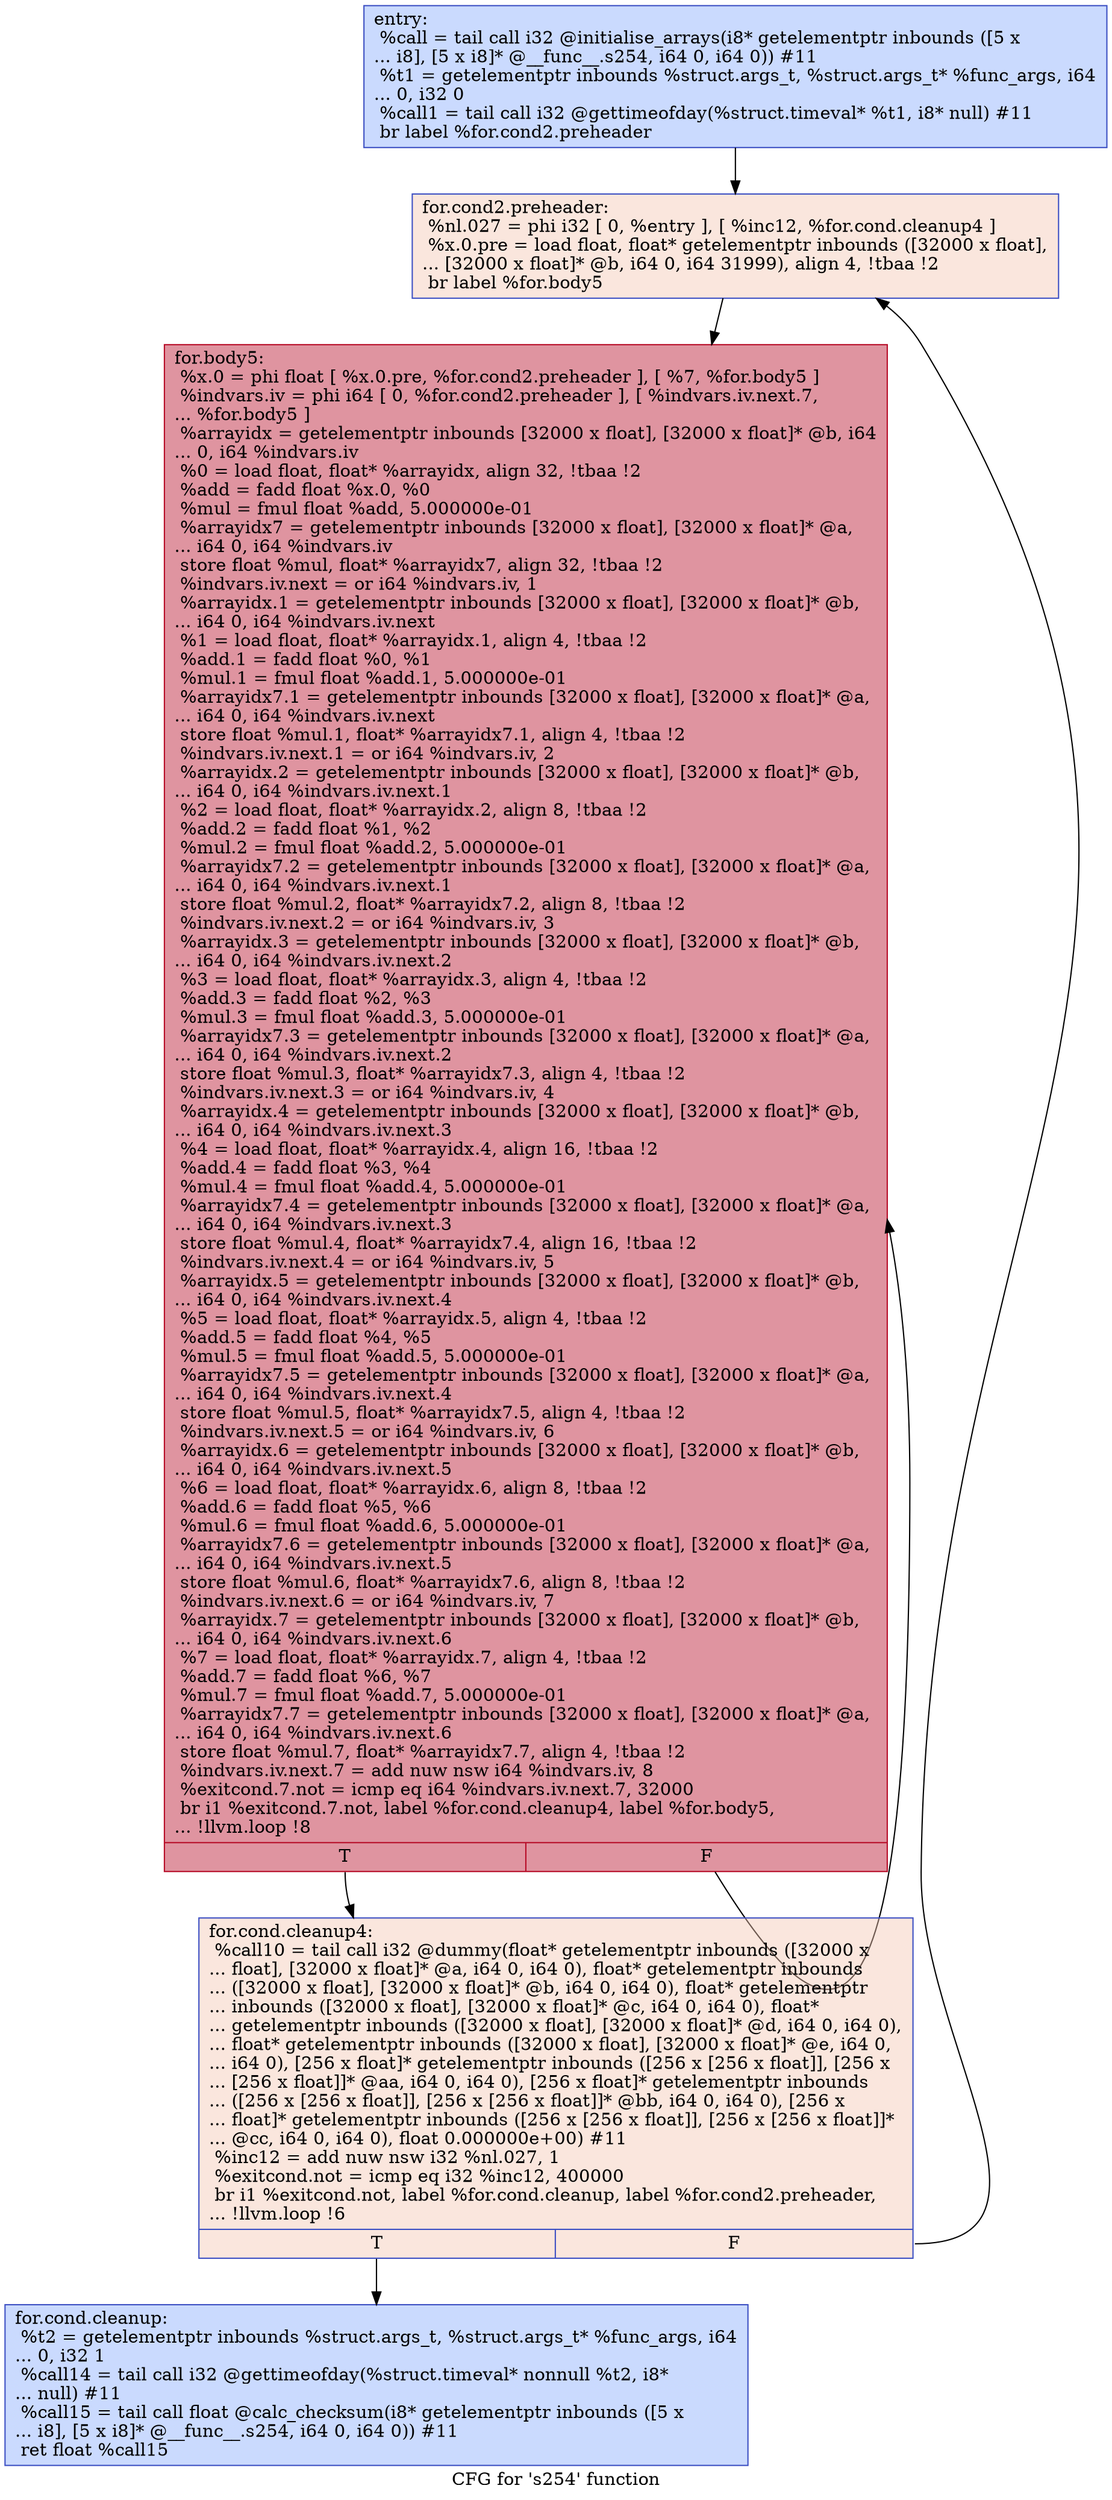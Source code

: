 digraph "CFG for 's254' function" {
	label="CFG for 's254' function";

	Node0x564c93ade420 [shape=record,color="#3d50c3ff", style=filled, fillcolor="#88abfd70",label="{entry:\l  %call = tail call i32 @initialise_arrays(i8* getelementptr inbounds ([5 x\l... i8], [5 x i8]* @__func__.s254, i64 0, i64 0)) #11\l  %t1 = getelementptr inbounds %struct.args_t, %struct.args_t* %func_args, i64\l... 0, i32 0\l  %call1 = tail call i32 @gettimeofday(%struct.timeval* %t1, i8* null) #11\l  br label %for.cond2.preheader\l}"];
	Node0x564c93ade420 -> Node0x564c93ade8c0;
	Node0x564c93ade8c0 [shape=record,color="#3d50c3ff", style=filled, fillcolor="#f3c7b170",label="{for.cond2.preheader:                              \l  %nl.027 = phi i32 [ 0, %entry ], [ %inc12, %for.cond.cleanup4 ]\l  %x.0.pre = load float, float* getelementptr inbounds ([32000 x float],\l... [32000 x float]* @b, i64 0, i64 31999), align 4, !tbaa !2\l  br label %for.body5\l}"];
	Node0x564c93ade8c0 -> Node0x564c93adec10;
	Node0x564c93adecd0 [shape=record,color="#3d50c3ff", style=filled, fillcolor="#88abfd70",label="{for.cond.cleanup:                                 \l  %t2 = getelementptr inbounds %struct.args_t, %struct.args_t* %func_args, i64\l... 0, i32 1\l  %call14 = tail call i32 @gettimeofday(%struct.timeval* nonnull %t2, i8*\l... null) #11\l  %call15 = tail call float @calc_checksum(i8* getelementptr inbounds ([5 x\l... i8], [5 x i8]* @__func__.s254, i64 0, i64 0)) #11\l  ret float %call15\l}"];
	Node0x564c93ade9e0 [shape=record,color="#3d50c3ff", style=filled, fillcolor="#f3c7b170",label="{for.cond.cleanup4:                                \l  %call10 = tail call i32 @dummy(float* getelementptr inbounds ([32000 x\l... float], [32000 x float]* @a, i64 0, i64 0), float* getelementptr inbounds\l... ([32000 x float], [32000 x float]* @b, i64 0, i64 0), float* getelementptr\l... inbounds ([32000 x float], [32000 x float]* @c, i64 0, i64 0), float*\l... getelementptr inbounds ([32000 x float], [32000 x float]* @d, i64 0, i64 0),\l... float* getelementptr inbounds ([32000 x float], [32000 x float]* @e, i64 0,\l... i64 0), [256 x float]* getelementptr inbounds ([256 x [256 x float]], [256 x\l... [256 x float]]* @aa, i64 0, i64 0), [256 x float]* getelementptr inbounds\l... ([256 x [256 x float]], [256 x [256 x float]]* @bb, i64 0, i64 0), [256 x\l... float]* getelementptr inbounds ([256 x [256 x float]], [256 x [256 x float]]*\l... @cc, i64 0, i64 0), float 0.000000e+00) #11\l  %inc12 = add nuw nsw i32 %nl.027, 1\l  %exitcond.not = icmp eq i32 %inc12, 400000\l  br i1 %exitcond.not, label %for.cond.cleanup, label %for.cond2.preheader,\l... !llvm.loop !6\l|{<s0>T|<s1>F}}"];
	Node0x564c93ade9e0:s0 -> Node0x564c93adecd0;
	Node0x564c93ade9e0:s1 -> Node0x564c93ade8c0;
	Node0x564c93adec10 [shape=record,color="#b70d28ff", style=filled, fillcolor="#b70d2870",label="{for.body5:                                        \l  %x.0 = phi float [ %x.0.pre, %for.cond2.preheader ], [ %7, %for.body5 ]\l  %indvars.iv = phi i64 [ 0, %for.cond2.preheader ], [ %indvars.iv.next.7,\l... %for.body5 ]\l  %arrayidx = getelementptr inbounds [32000 x float], [32000 x float]* @b, i64\l... 0, i64 %indvars.iv\l  %0 = load float, float* %arrayidx, align 32, !tbaa !2\l  %add = fadd float %x.0, %0\l  %mul = fmul float %add, 5.000000e-01\l  %arrayidx7 = getelementptr inbounds [32000 x float], [32000 x float]* @a,\l... i64 0, i64 %indvars.iv\l  store float %mul, float* %arrayidx7, align 32, !tbaa !2\l  %indvars.iv.next = or i64 %indvars.iv, 1\l  %arrayidx.1 = getelementptr inbounds [32000 x float], [32000 x float]* @b,\l... i64 0, i64 %indvars.iv.next\l  %1 = load float, float* %arrayidx.1, align 4, !tbaa !2\l  %add.1 = fadd float %0, %1\l  %mul.1 = fmul float %add.1, 5.000000e-01\l  %arrayidx7.1 = getelementptr inbounds [32000 x float], [32000 x float]* @a,\l... i64 0, i64 %indvars.iv.next\l  store float %mul.1, float* %arrayidx7.1, align 4, !tbaa !2\l  %indvars.iv.next.1 = or i64 %indvars.iv, 2\l  %arrayidx.2 = getelementptr inbounds [32000 x float], [32000 x float]* @b,\l... i64 0, i64 %indvars.iv.next.1\l  %2 = load float, float* %arrayidx.2, align 8, !tbaa !2\l  %add.2 = fadd float %1, %2\l  %mul.2 = fmul float %add.2, 5.000000e-01\l  %arrayidx7.2 = getelementptr inbounds [32000 x float], [32000 x float]* @a,\l... i64 0, i64 %indvars.iv.next.1\l  store float %mul.2, float* %arrayidx7.2, align 8, !tbaa !2\l  %indvars.iv.next.2 = or i64 %indvars.iv, 3\l  %arrayidx.3 = getelementptr inbounds [32000 x float], [32000 x float]* @b,\l... i64 0, i64 %indvars.iv.next.2\l  %3 = load float, float* %arrayidx.3, align 4, !tbaa !2\l  %add.3 = fadd float %2, %3\l  %mul.3 = fmul float %add.3, 5.000000e-01\l  %arrayidx7.3 = getelementptr inbounds [32000 x float], [32000 x float]* @a,\l... i64 0, i64 %indvars.iv.next.2\l  store float %mul.3, float* %arrayidx7.3, align 4, !tbaa !2\l  %indvars.iv.next.3 = or i64 %indvars.iv, 4\l  %arrayidx.4 = getelementptr inbounds [32000 x float], [32000 x float]* @b,\l... i64 0, i64 %indvars.iv.next.3\l  %4 = load float, float* %arrayidx.4, align 16, !tbaa !2\l  %add.4 = fadd float %3, %4\l  %mul.4 = fmul float %add.4, 5.000000e-01\l  %arrayidx7.4 = getelementptr inbounds [32000 x float], [32000 x float]* @a,\l... i64 0, i64 %indvars.iv.next.3\l  store float %mul.4, float* %arrayidx7.4, align 16, !tbaa !2\l  %indvars.iv.next.4 = or i64 %indvars.iv, 5\l  %arrayidx.5 = getelementptr inbounds [32000 x float], [32000 x float]* @b,\l... i64 0, i64 %indvars.iv.next.4\l  %5 = load float, float* %arrayidx.5, align 4, !tbaa !2\l  %add.5 = fadd float %4, %5\l  %mul.5 = fmul float %add.5, 5.000000e-01\l  %arrayidx7.5 = getelementptr inbounds [32000 x float], [32000 x float]* @a,\l... i64 0, i64 %indvars.iv.next.4\l  store float %mul.5, float* %arrayidx7.5, align 4, !tbaa !2\l  %indvars.iv.next.5 = or i64 %indvars.iv, 6\l  %arrayidx.6 = getelementptr inbounds [32000 x float], [32000 x float]* @b,\l... i64 0, i64 %indvars.iv.next.5\l  %6 = load float, float* %arrayidx.6, align 8, !tbaa !2\l  %add.6 = fadd float %5, %6\l  %mul.6 = fmul float %add.6, 5.000000e-01\l  %arrayidx7.6 = getelementptr inbounds [32000 x float], [32000 x float]* @a,\l... i64 0, i64 %indvars.iv.next.5\l  store float %mul.6, float* %arrayidx7.6, align 8, !tbaa !2\l  %indvars.iv.next.6 = or i64 %indvars.iv, 7\l  %arrayidx.7 = getelementptr inbounds [32000 x float], [32000 x float]* @b,\l... i64 0, i64 %indvars.iv.next.6\l  %7 = load float, float* %arrayidx.7, align 4, !tbaa !2\l  %add.7 = fadd float %6, %7\l  %mul.7 = fmul float %add.7, 5.000000e-01\l  %arrayidx7.7 = getelementptr inbounds [32000 x float], [32000 x float]* @a,\l... i64 0, i64 %indvars.iv.next.6\l  store float %mul.7, float* %arrayidx7.7, align 4, !tbaa !2\l  %indvars.iv.next.7 = add nuw nsw i64 %indvars.iv, 8\l  %exitcond.7.not = icmp eq i64 %indvars.iv.next.7, 32000\l  br i1 %exitcond.7.not, label %for.cond.cleanup4, label %for.body5,\l... !llvm.loop !8\l|{<s0>T|<s1>F}}"];
	Node0x564c93adec10:s0 -> Node0x564c93ade9e0;
	Node0x564c93adec10:s1 -> Node0x564c93adec10;
}
